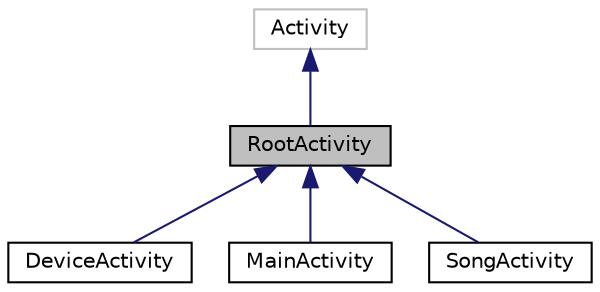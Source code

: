 digraph G
{
  edge [fontname="Helvetica",fontsize="10",labelfontname="Helvetica",labelfontsize="10"];
  node [fontname="Helvetica",fontsize="10",shape=record];
  Node1 [label="RootActivity",height=0.2,width=0.4,color="black", fillcolor="grey75", style="filled" fontcolor="black"];
  Node2 -> Node1 [dir="back",color="midnightblue",fontsize="10",style="solid",fontname="Helvetica"];
  Node2 [label="Activity",height=0.2,width=0.4,color="grey75", fillcolor="white", style="filled"];
  Node1 -> Node3 [dir="back",color="midnightblue",fontsize="10",style="solid",fontname="Helvetica"];
  Node3 [label="DeviceActivity",height=0.2,width=0.4,color="black", fillcolor="white", style="filled",URL="$classcom_1_1axcoto_1_1shinjuku_1_1sushi_1_1_device_activity.html"];
  Node1 -> Node4 [dir="back",color="midnightblue",fontsize="10",style="solid",fontname="Helvetica"];
  Node4 [label="MainActivity",height=0.2,width=0.4,color="black", fillcolor="white", style="filled",URL="$classcom_1_1axcoto_1_1shinjuku_1_1sushi_1_1_main_activity.html"];
  Node1 -> Node5 [dir="back",color="midnightblue",fontsize="10",style="solid",fontname="Helvetica"];
  Node5 [label="SongActivity",height=0.2,width=0.4,color="black", fillcolor="white", style="filled",URL="$classcom_1_1axcoto_1_1shinjuku_1_1sushi_1_1_song_activity.html"];
}
